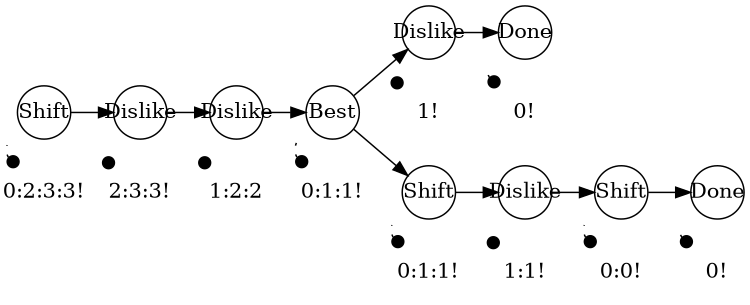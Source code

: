 

digraph progress {
rankdir=LR;
ranksep=0.4;
size=5;
node [shape=circle,fixedsize = true, width = 0.5];
c0 [label = "Shift"];
c1 [label = "Dislike"];
c2 [label = "Dislike"];
c3 [label = "Best"];
c4a [label = "Dislike"];
c5a [label = "Done"];
c4b [label = "Shift"];
c5b [label = "Dislike"];
c6b [label = "Shift"];
c7b [label = "Done"];
c0 -> c1 -> c2 -> c3 -> c4a -> c5a;
                  c3 -> c4b -> c5b -> c6b -> c7b;

// Progress info
node [shape = plaintext]
edge [minlen=0,style=dotted,arrowtail=none,headport=nw,arrowhead=none]


p5a [label = "0!"];
c5a -> p5a;

p4a [label = "1!"];
c4a -> p4a;

p7b [label = "0!"];
c7b -> p7b

p6b [label = "0:0!"];
c6b -> p6b

p5b [label = "1:1!"];
c5b -> p5b

p4b [label = "0:1:1!"];
c4b -> p4b

p3 [label = "0:1:1!"];
c3 -> p3;

p2 [label = "1:2:2"];
c2 -> p2;

p1 [label = "2:3:3!"];
c1 -> p1;

p0 [label = "0:2:3:3!"];
c0 -> p0;


}


